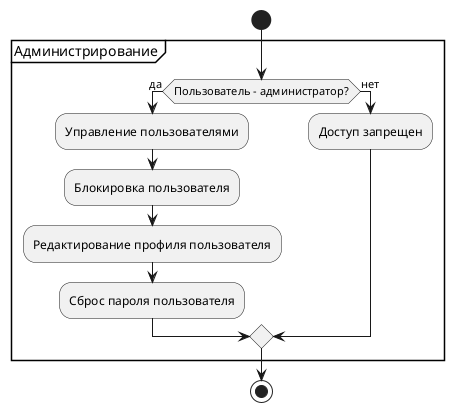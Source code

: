 @startuml
start

partition "Администрирование" {
  if (Пользователь - администратор?) then (да)
    :Управление пользователями;
    :Блокировка пользователя;
    :Редактирование профиля пользователя;
    :Сброс пароля пользователя;
  else (нет)
    :Доступ запрещен;
  endif
}

stop
@enduml
